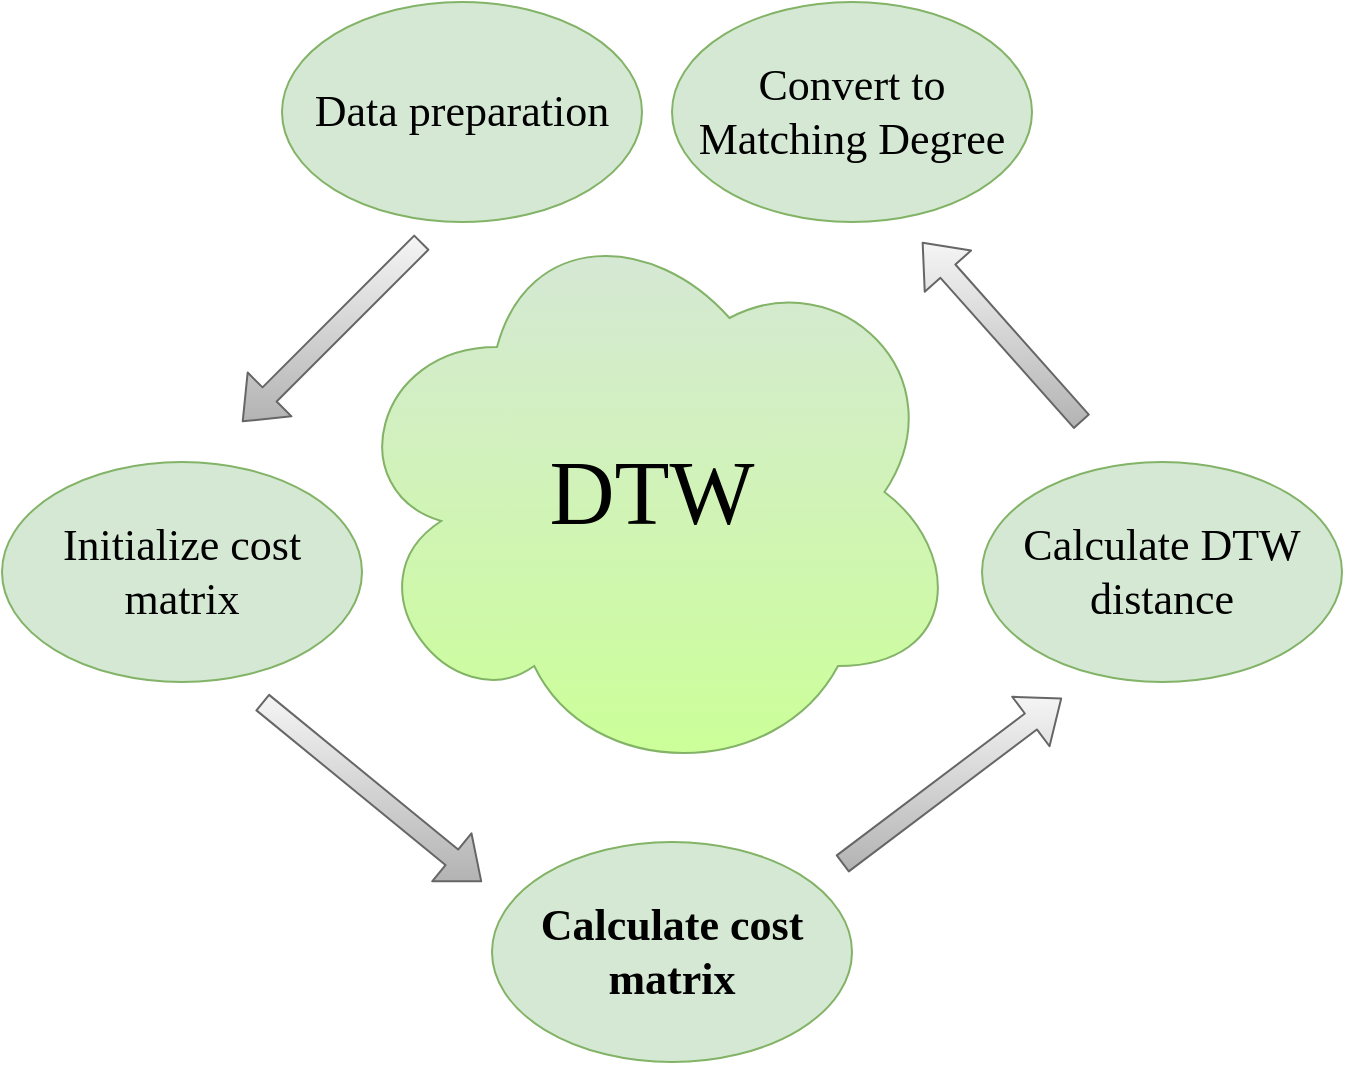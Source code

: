 <mxfile version="12.2.4" pages="1"><diagram id="IFQQbpp99YQHd1q12HXw" name="Page-1"><mxGraphModel dx="1928" dy="1271" grid="1" gridSize="10" guides="1" tooltips="1" connect="1" arrows="1" fold="1" page="1" pageScale="1" pageWidth="850" pageHeight="1100" math="0" shadow="0"><root><mxCell id="0"/><mxCell id="1" parent="0"/><mxCell id="24" value="&lt;span style=&quot;font-family: &amp;#34;times new roman&amp;#34;&quot;&gt;&lt;font style=&quot;font-size: 22px&quot;&gt;Data preparation&lt;/font&gt;&lt;/span&gt;" style="ellipse;whiteSpace=wrap;html=1;fillColor=#d5e8d4;strokeColor=#82b366;" parent="1" vertex="1"><mxGeometry x="230" y="300" width="180" height="110" as="geometry"/></mxCell><mxCell id="27" value="" style="shape=flexArrow;endArrow=classic;html=1;fillColor=#f5f5f5;strokeColor=#666666;gradientColor=#b3b3b3;" parent="1" edge="1"><mxGeometry width="50" height="50" relative="1" as="geometry"><mxPoint x="220" y="650" as="sourcePoint"/><mxPoint x="330" y="740" as="targetPoint"/></mxGeometry></mxCell><mxCell id="31" value="" style="shape=flexArrow;endArrow=classic;html=1;fillColor=#f5f5f5;strokeColor=#666666;gradientColor=#b3b3b3;" parent="1" edge="1"><mxGeometry width="50" height="50" relative="1" as="geometry"><mxPoint x="630" y="510" as="sourcePoint"/><mxPoint x="550" y="420" as="targetPoint"/></mxGeometry></mxCell><mxCell id="32" value="" style="shape=flexArrow;endArrow=classic;html=1;fillColor=#f5f5f5;strokeColor=#666666;gradientColor=#b3b3b3;" parent="1" edge="1"><mxGeometry width="50" height="50" relative="1" as="geometry"><mxPoint x="300" y="420" as="sourcePoint"/><mxPoint x="210" y="510" as="targetPoint"/></mxGeometry></mxCell><mxCell id="33" value="" style="shape=flexArrow;endArrow=classic;html=1;gradientColor=#b3b3b3;fillColor=#f5f5f5;strokeColor=#666666;" parent="1" edge="1"><mxGeometry width="50" height="50" relative="1" as="geometry"><mxPoint x="510" y="731" as="sourcePoint"/><mxPoint x="620" y="648" as="targetPoint"/></mxGeometry></mxCell><mxCell id="34" value="&lt;font face=&quot;Times New Roman&quot; style=&quot;font-size: 45px&quot;&gt;DTW&lt;/font&gt;" style="ellipse;shape=cloud;whiteSpace=wrap;html=1;gradientColor=#CCFF99;fillColor=#d5e8d4;strokeColor=#82b366;" parent="1" vertex="1"><mxGeometry x="260" y="400" width="310" height="290" as="geometry"/></mxCell><mxCell id="35" value="&lt;span style=&quot;font-family: &amp;#34;times new roman&amp;#34;&quot;&gt;&lt;font style=&quot;font-size: 22px&quot;&gt;Initialize cost matrix&lt;/font&gt;&lt;/span&gt;" style="ellipse;whiteSpace=wrap;html=1;fillColor=#d5e8d4;strokeColor=#82b366;" parent="1" vertex="1"><mxGeometry x="90" y="530" width="180" height="110" as="geometry"/></mxCell><mxCell id="36" value="&lt;b style=&quot;font-family: &amp;#34;times new roman&amp;#34;&quot;&gt;&lt;font style=&quot;font-size: 22px&quot;&gt;Calculate cost matrix&lt;/font&gt;&lt;/b&gt;" style="ellipse;whiteSpace=wrap;html=1;fillColor=#d5e8d4;strokeColor=#82b366;" parent="1" vertex="1"><mxGeometry x="335" y="720" width="180" height="110" as="geometry"/></mxCell><mxCell id="37" value="&lt;span style=&quot;font-family: &amp;#34;times new roman&amp;#34;&quot;&gt;&lt;font style=&quot;font-size: 22px&quot;&gt;Calculate DTW distance&lt;/font&gt;&lt;/span&gt;" style="ellipse;whiteSpace=wrap;html=1;fillColor=#d5e8d4;strokeColor=#82b366;" parent="1" vertex="1"><mxGeometry x="580" y="530" width="180" height="110" as="geometry"/></mxCell><mxCell id="38" value="&lt;span style=&quot;font-family: &amp;#34;times new roman&amp;#34;&quot;&gt;&lt;font style=&quot;font-size: 22px&quot;&gt;Convert to Matching Degree&lt;/font&gt;&lt;/span&gt;" style="ellipse;whiteSpace=wrap;html=1;fillColor=#d5e8d4;strokeColor=#82b366;" parent="1" vertex="1"><mxGeometry x="425" y="300" width="180" height="110" as="geometry"/></mxCell></root></mxGraphModel></diagram></mxfile>